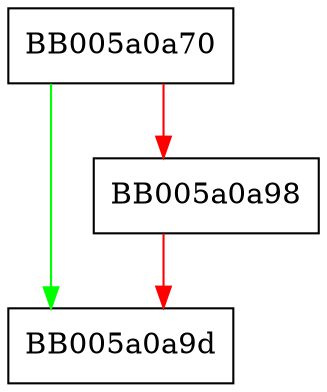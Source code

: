 digraph OSSL_ENCODER_fetch {
  node [shape="box"];
  graph [splines=ortho];
  BB005a0a70 -> BB005a0a9d [color="green"];
  BB005a0a70 -> BB005a0a98 [color="red"];
  BB005a0a98 -> BB005a0a9d [color="red"];
}